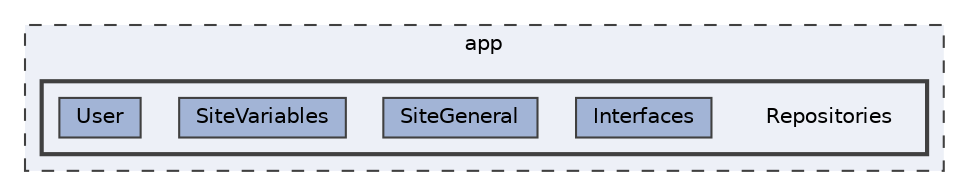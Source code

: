 digraph "app/Repositories"
{
 // LATEX_PDF_SIZE
  bgcolor="transparent";
  edge [fontname=Helvetica,fontsize=10,labelfontname=Helvetica,labelfontsize=10];
  node [fontname=Helvetica,fontsize=10,shape=box,height=0.2,width=0.4];
  compound=true
  subgraph clusterdir_d422163b96683743ed3963d4aac17747 {
    graph [ bgcolor="#edf0f7", pencolor="grey25", label="app", fontname=Helvetica,fontsize=10 style="filled,dashed", URL="dir_d422163b96683743ed3963d4aac17747.html",tooltip=""]
  subgraph clusterdir_19ce3a9874efe8b4891899d3a87d33ca {
    graph [ bgcolor="#edf0f7", pencolor="grey25", label="", fontname=Helvetica,fontsize=10 style="filled,bold", URL="dir_19ce3a9874efe8b4891899d3a87d33ca.html",tooltip=""]
    dir_19ce3a9874efe8b4891899d3a87d33ca [shape=plaintext, label="Repositories"];
  dir_c42d3e87e75c6255fbf964c3b442ee07 [label="Interfaces", fillcolor="#a2b4d6", color="grey25", style="filled", URL="dir_c42d3e87e75c6255fbf964c3b442ee07.html",tooltip=""];
  dir_101326674f1d3b1fc061ed3f11ca38d1 [label="SiteGeneral", fillcolor="#a2b4d6", color="grey25", style="filled", URL="dir_101326674f1d3b1fc061ed3f11ca38d1.html",tooltip=""];
  dir_073008e4aa13eaa2a25b0e0d833d610f [label="SiteVariables", fillcolor="#a2b4d6", color="grey25", style="filled", URL="dir_073008e4aa13eaa2a25b0e0d833d610f.html",tooltip=""];
  dir_04ac24af8ace50e0dd725aecb5393738 [label="User", fillcolor="#a2b4d6", color="grey25", style="filled", URL="dir_04ac24af8ace50e0dd725aecb5393738.html",tooltip=""];
  }
  }
}
